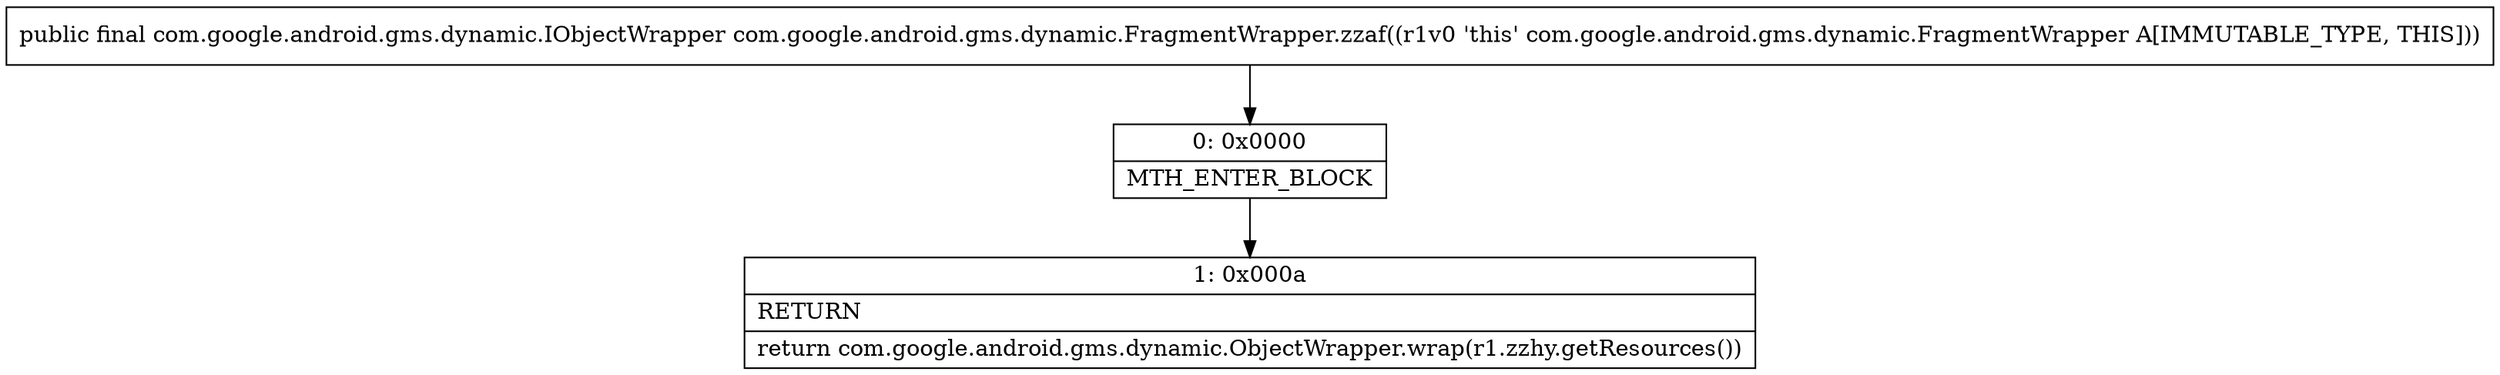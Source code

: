 digraph "CFG forcom.google.android.gms.dynamic.FragmentWrapper.zzaf()Lcom\/google\/android\/gms\/dynamic\/IObjectWrapper;" {
Node_0 [shape=record,label="{0\:\ 0x0000|MTH_ENTER_BLOCK\l}"];
Node_1 [shape=record,label="{1\:\ 0x000a|RETURN\l|return com.google.android.gms.dynamic.ObjectWrapper.wrap(r1.zzhy.getResources())\l}"];
MethodNode[shape=record,label="{public final com.google.android.gms.dynamic.IObjectWrapper com.google.android.gms.dynamic.FragmentWrapper.zzaf((r1v0 'this' com.google.android.gms.dynamic.FragmentWrapper A[IMMUTABLE_TYPE, THIS])) }"];
MethodNode -> Node_0;
Node_0 -> Node_1;
}


